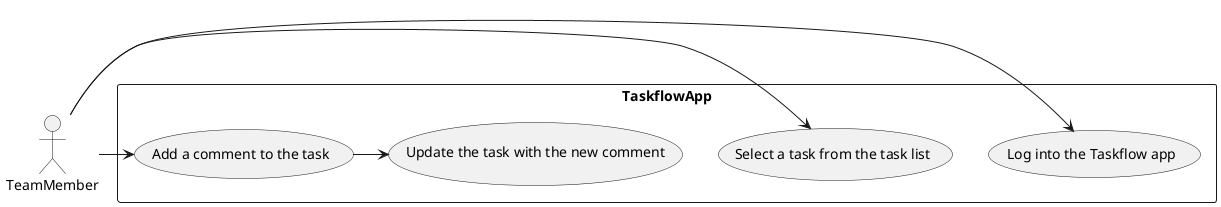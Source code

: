 @startuml
actor TeamMember

rectangle TaskflowApp {
    usecase "Log into the Taskflow app" as UC1
    usecase "Select a task from the task list" as UC2
    usecase "Add a comment to the task" as UC3
    usecase "Update the task with the new comment" as UC4
}

TeamMember -> UC1
TeamMember -> UC2
TeamMember -> UC3
UC3 -> UC4

@enduml
